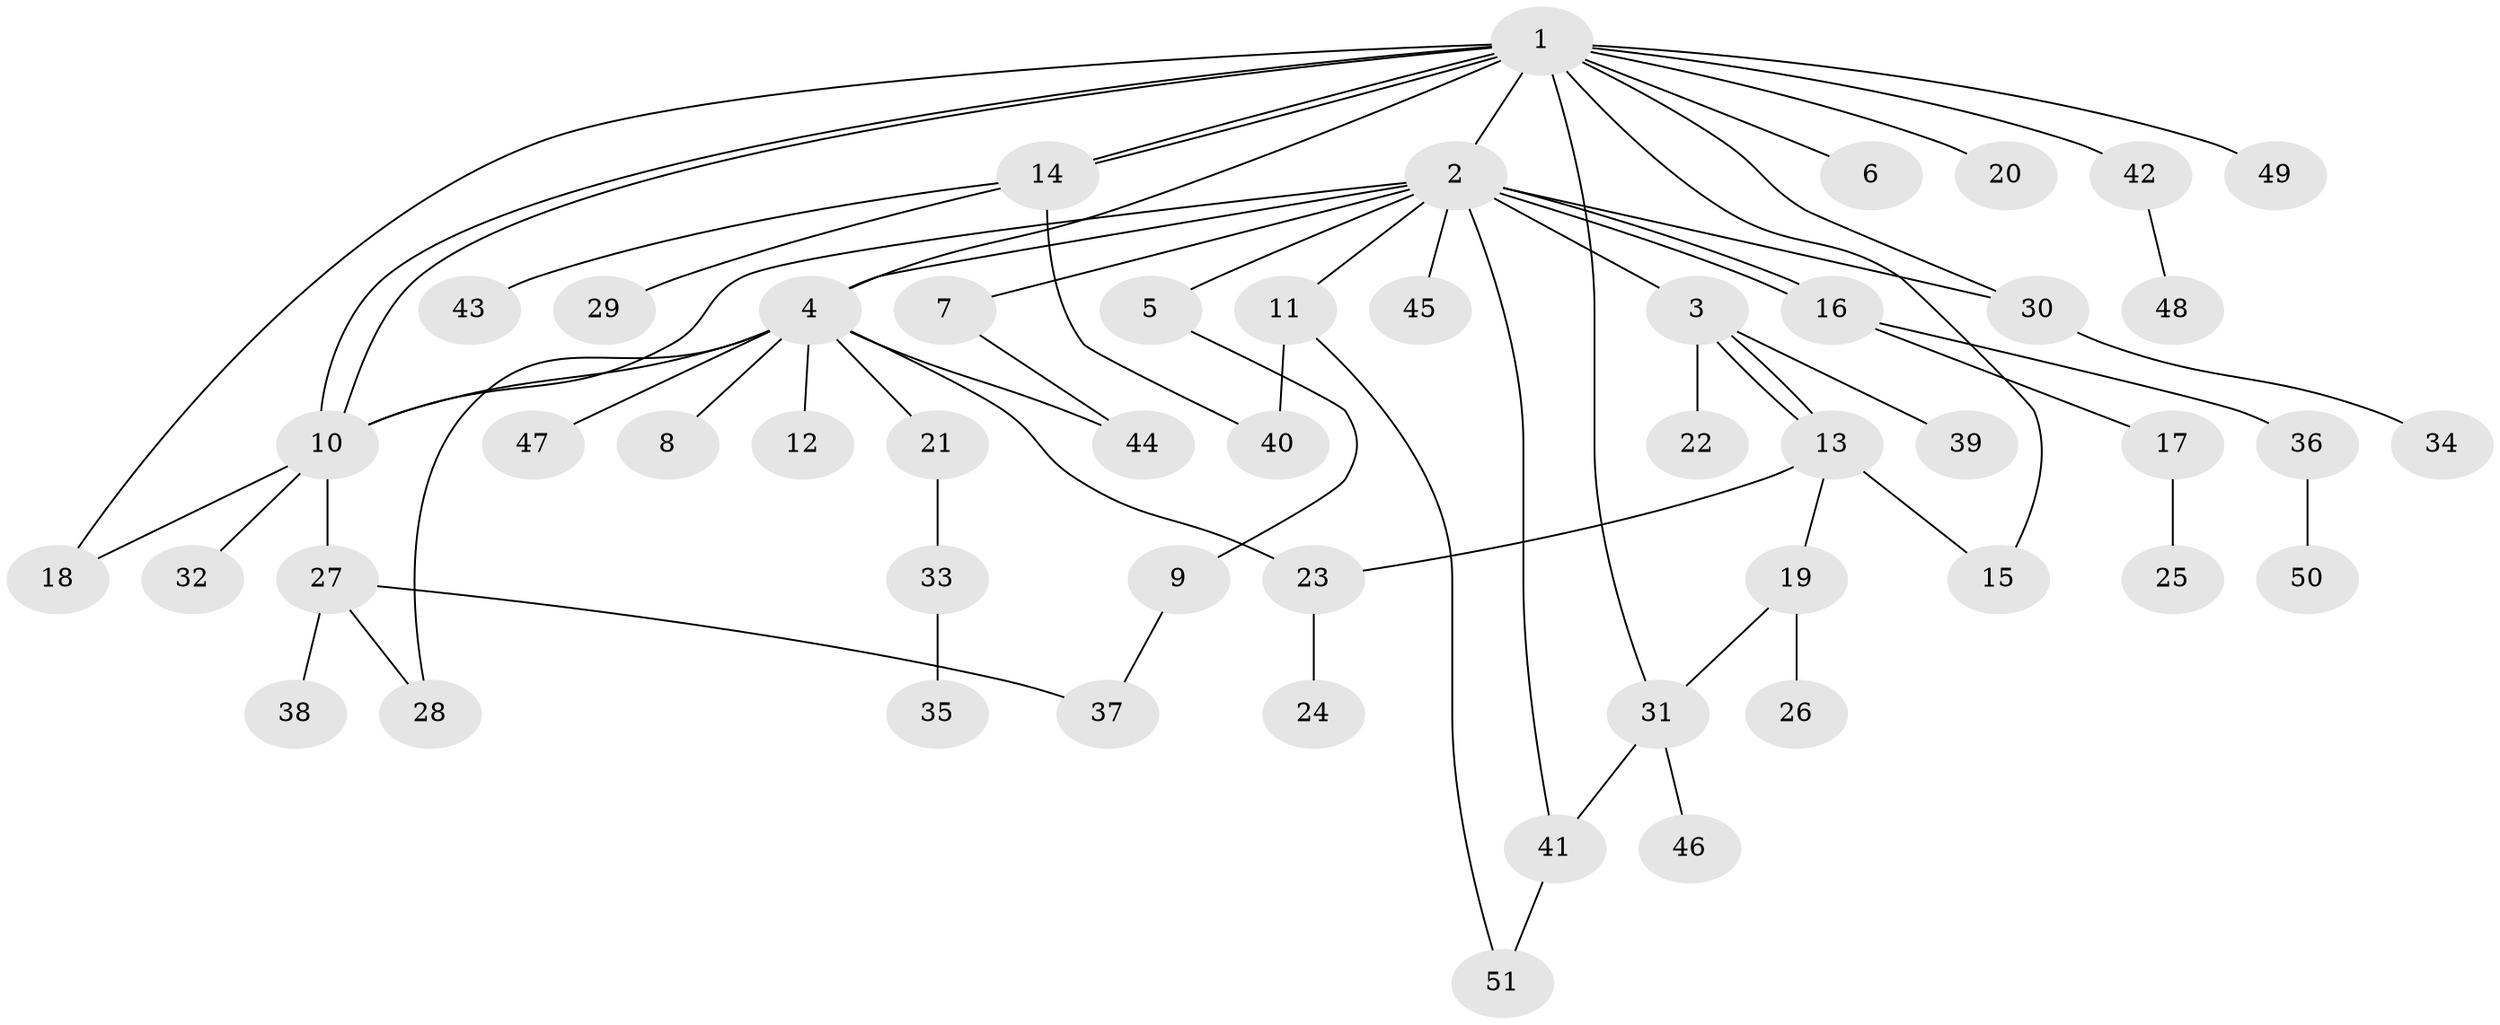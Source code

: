 // coarse degree distribution, {16: 0.02857142857142857, 12: 0.02857142857142857, 4: 0.08571428571428572, 9: 0.05714285714285714, 1: 0.45714285714285713, 2: 0.22857142857142856, 3: 0.08571428571428572, 5: 0.02857142857142857}
// Generated by graph-tools (version 1.1) at 2025/51/02/27/25 19:51:58]
// undirected, 51 vertices, 68 edges
graph export_dot {
graph [start="1"]
  node [color=gray90,style=filled];
  1;
  2;
  3;
  4;
  5;
  6;
  7;
  8;
  9;
  10;
  11;
  12;
  13;
  14;
  15;
  16;
  17;
  18;
  19;
  20;
  21;
  22;
  23;
  24;
  25;
  26;
  27;
  28;
  29;
  30;
  31;
  32;
  33;
  34;
  35;
  36;
  37;
  38;
  39;
  40;
  41;
  42;
  43;
  44;
  45;
  46;
  47;
  48;
  49;
  50;
  51;
  1 -- 2;
  1 -- 4;
  1 -- 6;
  1 -- 10;
  1 -- 10;
  1 -- 14;
  1 -- 14;
  1 -- 15;
  1 -- 18;
  1 -- 20;
  1 -- 30;
  1 -- 31;
  1 -- 42;
  1 -- 49;
  2 -- 3;
  2 -- 4;
  2 -- 5;
  2 -- 7;
  2 -- 10;
  2 -- 11;
  2 -- 16;
  2 -- 16;
  2 -- 30;
  2 -- 41;
  2 -- 45;
  3 -- 13;
  3 -- 13;
  3 -- 22;
  3 -- 39;
  4 -- 8;
  4 -- 10;
  4 -- 12;
  4 -- 21;
  4 -- 23;
  4 -- 28;
  4 -- 44;
  4 -- 47;
  5 -- 9;
  7 -- 44;
  9 -- 37;
  10 -- 18;
  10 -- 27;
  10 -- 32;
  11 -- 40;
  11 -- 51;
  13 -- 15;
  13 -- 19;
  13 -- 23;
  14 -- 29;
  14 -- 40;
  14 -- 43;
  16 -- 17;
  16 -- 36;
  17 -- 25;
  19 -- 26;
  19 -- 31;
  21 -- 33;
  23 -- 24;
  27 -- 28;
  27 -- 37;
  27 -- 38;
  30 -- 34;
  31 -- 41;
  31 -- 46;
  33 -- 35;
  36 -- 50;
  41 -- 51;
  42 -- 48;
}
